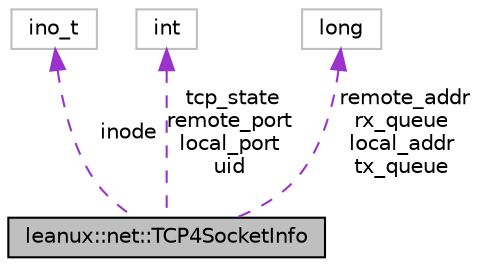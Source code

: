 digraph "leanux::net::TCP4SocketInfo"
{
 // LATEX_PDF_SIZE
  bgcolor="transparent";
  edge [fontname="Helvetica",fontsize="10",labelfontname="Helvetica",labelfontsize="10"];
  node [fontname="Helvetica",fontsize="10",shape=record];
  Node1 [label="leanux::net::TCP4SocketInfo",height=0.2,width=0.4,color="black", fillcolor="grey75", style="filled", fontcolor="black",tooltip="IPv4 socket."];
  Node2 -> Node1 [dir="back",color="darkorchid3",fontsize="10",style="dashed",label=" inode" ,fontname="Helvetica"];
  Node2 [label="ino_t",height=0.2,width=0.4,color="grey75",tooltip=" "];
  Node3 -> Node1 [dir="back",color="darkorchid3",fontsize="10",style="dashed",label=" tcp_state\nremote_port\nlocal_port\nuid" ,fontname="Helvetica"];
  Node3 [label="int",height=0.2,width=0.4,color="grey75",tooltip=" "];
  Node4 -> Node1 [dir="back",color="darkorchid3",fontsize="10",style="dashed",label=" remote_addr\nrx_queue\nlocal_addr\ntx_queue" ,fontname="Helvetica"];
  Node4 [label="long",height=0.2,width=0.4,color="grey75",tooltip=" "];
}
